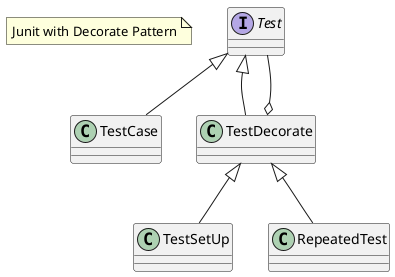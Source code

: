 @startuml DecorateWithJunit

note "Junit with Decorate Pattern" as Tip

interface Test {

}
class TestCase {

}

class TestDecorate{

}

class TestSetUp{

}

class RepeatedTest{

}

Test <|-- TestDecorate
Test <|-- TestCase

TestDecorate <|-- TestSetUp
TestDecorate <|-- RepeatedTest
TestDecorate o-- Test
@enduml